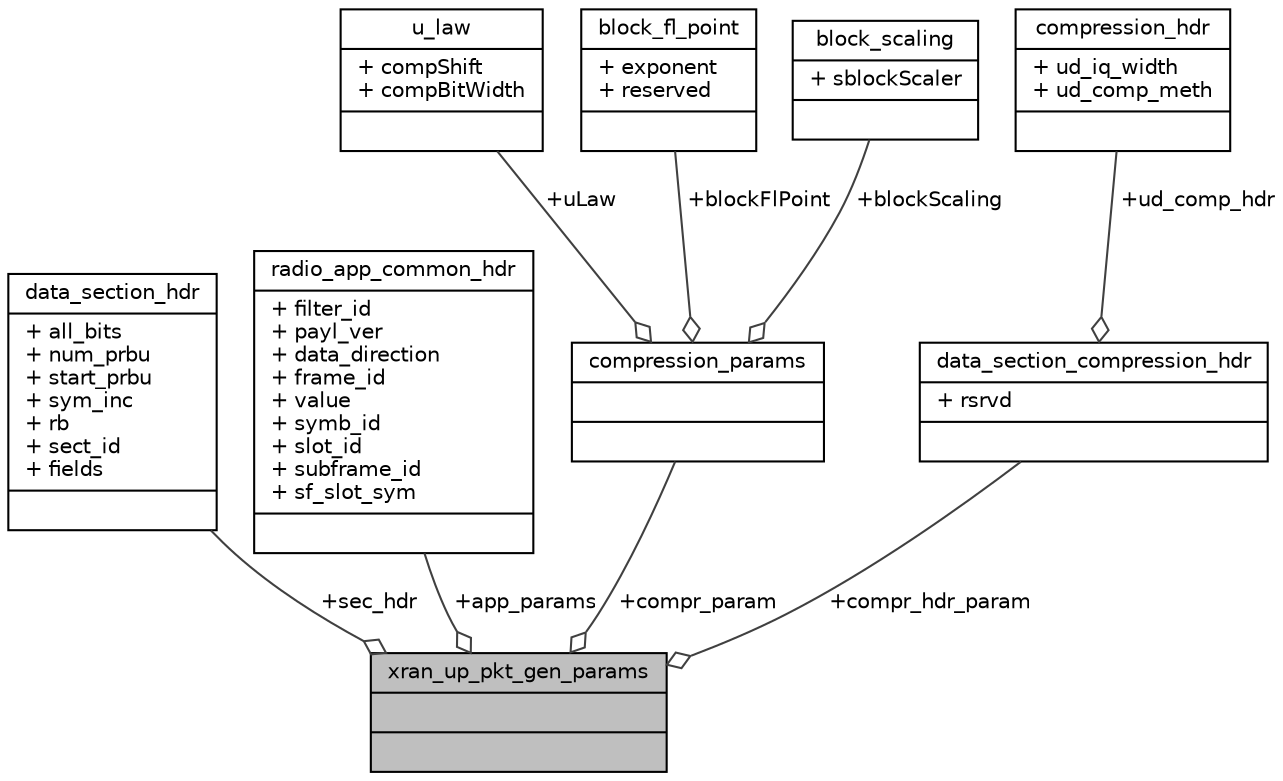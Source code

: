 digraph "xran_up_pkt_gen_params"
{
 // LATEX_PDF_SIZE
  edge [fontname="Helvetica",fontsize="10",labelfontname="Helvetica",labelfontsize="10"];
  node [fontname="Helvetica",fontsize="10",shape=record];
  Node1 [label="{xran_up_pkt_gen_params\n||}",height=0.2,width=0.4,color="black", fillcolor="grey75", style="filled", fontcolor="black",tooltip=" "];
  Node2 -> Node1 [color="grey25",fontsize="10",style="solid",label=" +sec_hdr" ,arrowhead="odiamond",fontname="Helvetica"];
  Node2 [label="{data_section_hdr\n|+ all_bits\l+ num_prbu\l+ start_prbu\l+ sym_inc\l+ rb\l+ sect_id\l+ fields\l|}",height=0.2,width=0.4,color="black", fillcolor="white", style="filled",URL="$structdata__section__hdr.html",tooltip=" "];
  Node3 -> Node1 [color="grey25",fontsize="10",style="solid",label=" +app_params" ,arrowhead="odiamond",fontname="Helvetica"];
  Node3 [label="{radio_app_common_hdr\n|+ filter_id\l+ payl_ver\l+ data_direction\l+ frame_id\l+ value\l+ symb_id\l+ slot_id\l+ subframe_id\l+ sf_slot_sym\l|}",height=0.2,width=0.4,color="black", fillcolor="white", style="filled",URL="$structradio__app__common__hdr.html",tooltip=" "];
  Node4 -> Node1 [color="grey25",fontsize="10",style="solid",label=" +compr_param" ,arrowhead="odiamond",fontname="Helvetica"];
  Node4 [label="{compression_params\n||}",height=0.2,width=0.4,color="black", fillcolor="white", style="filled",URL="$unioncompression__params.html",tooltip=" "];
  Node5 -> Node4 [color="grey25",fontsize="10",style="solid",label=" +uLaw" ,arrowhead="odiamond",fontname="Helvetica"];
  Node5 [label="{u_law\n|+ compShift\l+ compBitWidth\l|}",height=0.2,width=0.4,color="black", fillcolor="white", style="filled",URL="$structcompression__params_1_1u__law.html",tooltip=" "];
  Node6 -> Node4 [color="grey25",fontsize="10",style="solid",label=" +blockFlPoint" ,arrowhead="odiamond",fontname="Helvetica"];
  Node6 [label="{block_fl_point\n|+ exponent\l+ reserved\l|}",height=0.2,width=0.4,color="black", fillcolor="white", style="filled",URL="$structcompression__params_1_1block__fl__point.html",tooltip=" "];
  Node7 -> Node4 [color="grey25",fontsize="10",style="solid",label=" +blockScaling" ,arrowhead="odiamond",fontname="Helvetica"];
  Node7 [label="{block_scaling\n|+ sblockScaler\l|}",height=0.2,width=0.4,color="black", fillcolor="white", style="filled",URL="$structcompression__params_1_1block__scaling.html",tooltip=" "];
  Node8 -> Node1 [color="grey25",fontsize="10",style="solid",label=" +compr_hdr_param" ,arrowhead="odiamond",fontname="Helvetica"];
  Node8 [label="{data_section_compression_hdr\n|+ rsrvd\l|}",height=0.2,width=0.4,color="black", fillcolor="white", style="filled",URL="$structdata__section__compression__hdr.html",tooltip=" "];
  Node9 -> Node8 [color="grey25",fontsize="10",style="solid",label=" +ud_comp_hdr" ,arrowhead="odiamond",fontname="Helvetica"];
  Node9 [label="{compression_hdr\n|+ ud_iq_width\l+ ud_comp_meth\l|}",height=0.2,width=0.4,color="black", fillcolor="white", style="filled",URL="$structcompression__hdr.html",tooltip=" "];
}
